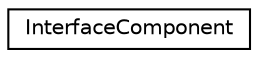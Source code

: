 digraph "Graphical Class Hierarchy"
{
 // LATEX_PDF_SIZE
  edge [fontname="Helvetica",fontsize="10",labelfontname="Helvetica",labelfontsize="10"];
  node [fontname="Helvetica",fontsize="10",shape=record];
  rankdir="LR";
  Node0 [label="InterfaceComponent",height=0.2,width=0.4,color="black", fillcolor="white", style="filled",URL="$classInterfaceComponent.html",tooltip=" "];
}
